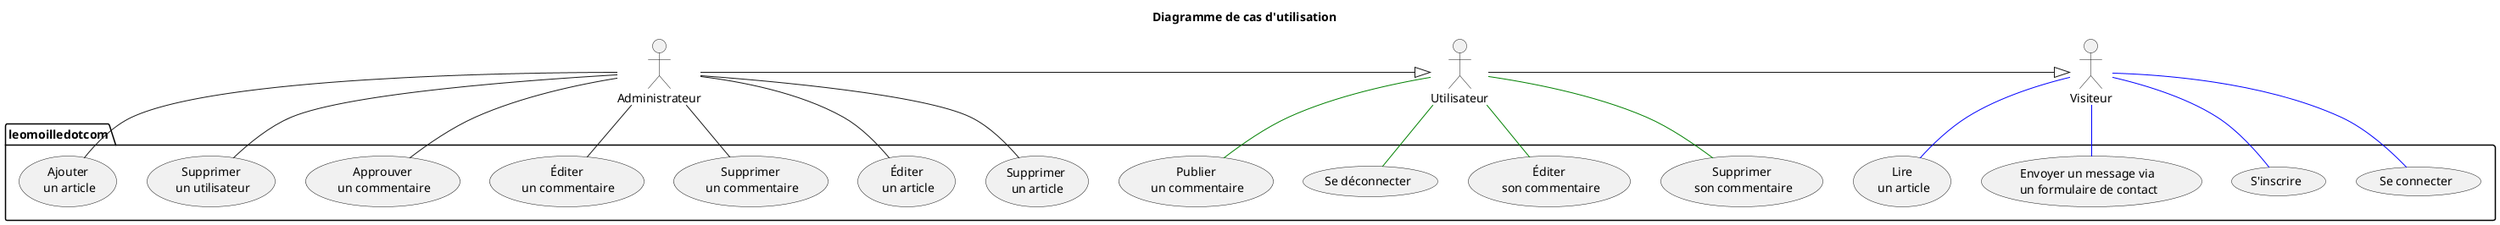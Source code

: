 @startuml Cas d'utilisation
'https://plantuml.com/use-case-diagram

title Diagramme de cas d'utilisation

'' ACTORS ''
actor Administrateur as a
actor Utilisateur as u
actor Visiteur as g
a -|> u
u -|> g

'' PACKAGES ''
package leomoilledotcom {
    '' MANAGE ''
    usecase postComment as "Publier\n un commentaire"
    usecase deleteOwnComment as "Supprimer\n son commentaire"
    usecase deleteComment as "Supprimer\n un commentaire"
    usecase editComment as "Éditer\n un commentaire"
    usecase approveComment as "Approuver\n un commentaire"
    usecase deleteUser as "Supprimer\n un utilisateur"
    usecase editOwnComment as "Éditer\n son commentaire"
    usecase deletePost as "Supprimer\n un article"
    usecase editPost as "Éditer\n un article"
    usecase addPost as "Ajouter\n un article"
    usecase readPost as "Lire\n un article"
    usecase login as "Se connecter"
    usecase signup as "S'inscrire"
    usecase logout as "Se déconnecter"
    usecase sendContact as "Envoyer un message via\n un formulaire de contact"
    ' Ajouter toutes les actions manquantes'
}

'' RELATIONS ''


'' DISPLAYS ''
'' Guest
g --[#blue] login
g --[#blue] signup
g --[#blue] readPost
g --[#blue] sendContact


'' User
u --[#green] postComment
u --[#green] editOwnComment
u --[#green] deleteOwnComment
u --[#green] logout

'' Admin
a -- addPost
a -- editPost
a -- deletePost
a -- editComment
a -- deleteComment
a -- approveComment
a -- deleteUser

'' NOTES ''


@enduml
